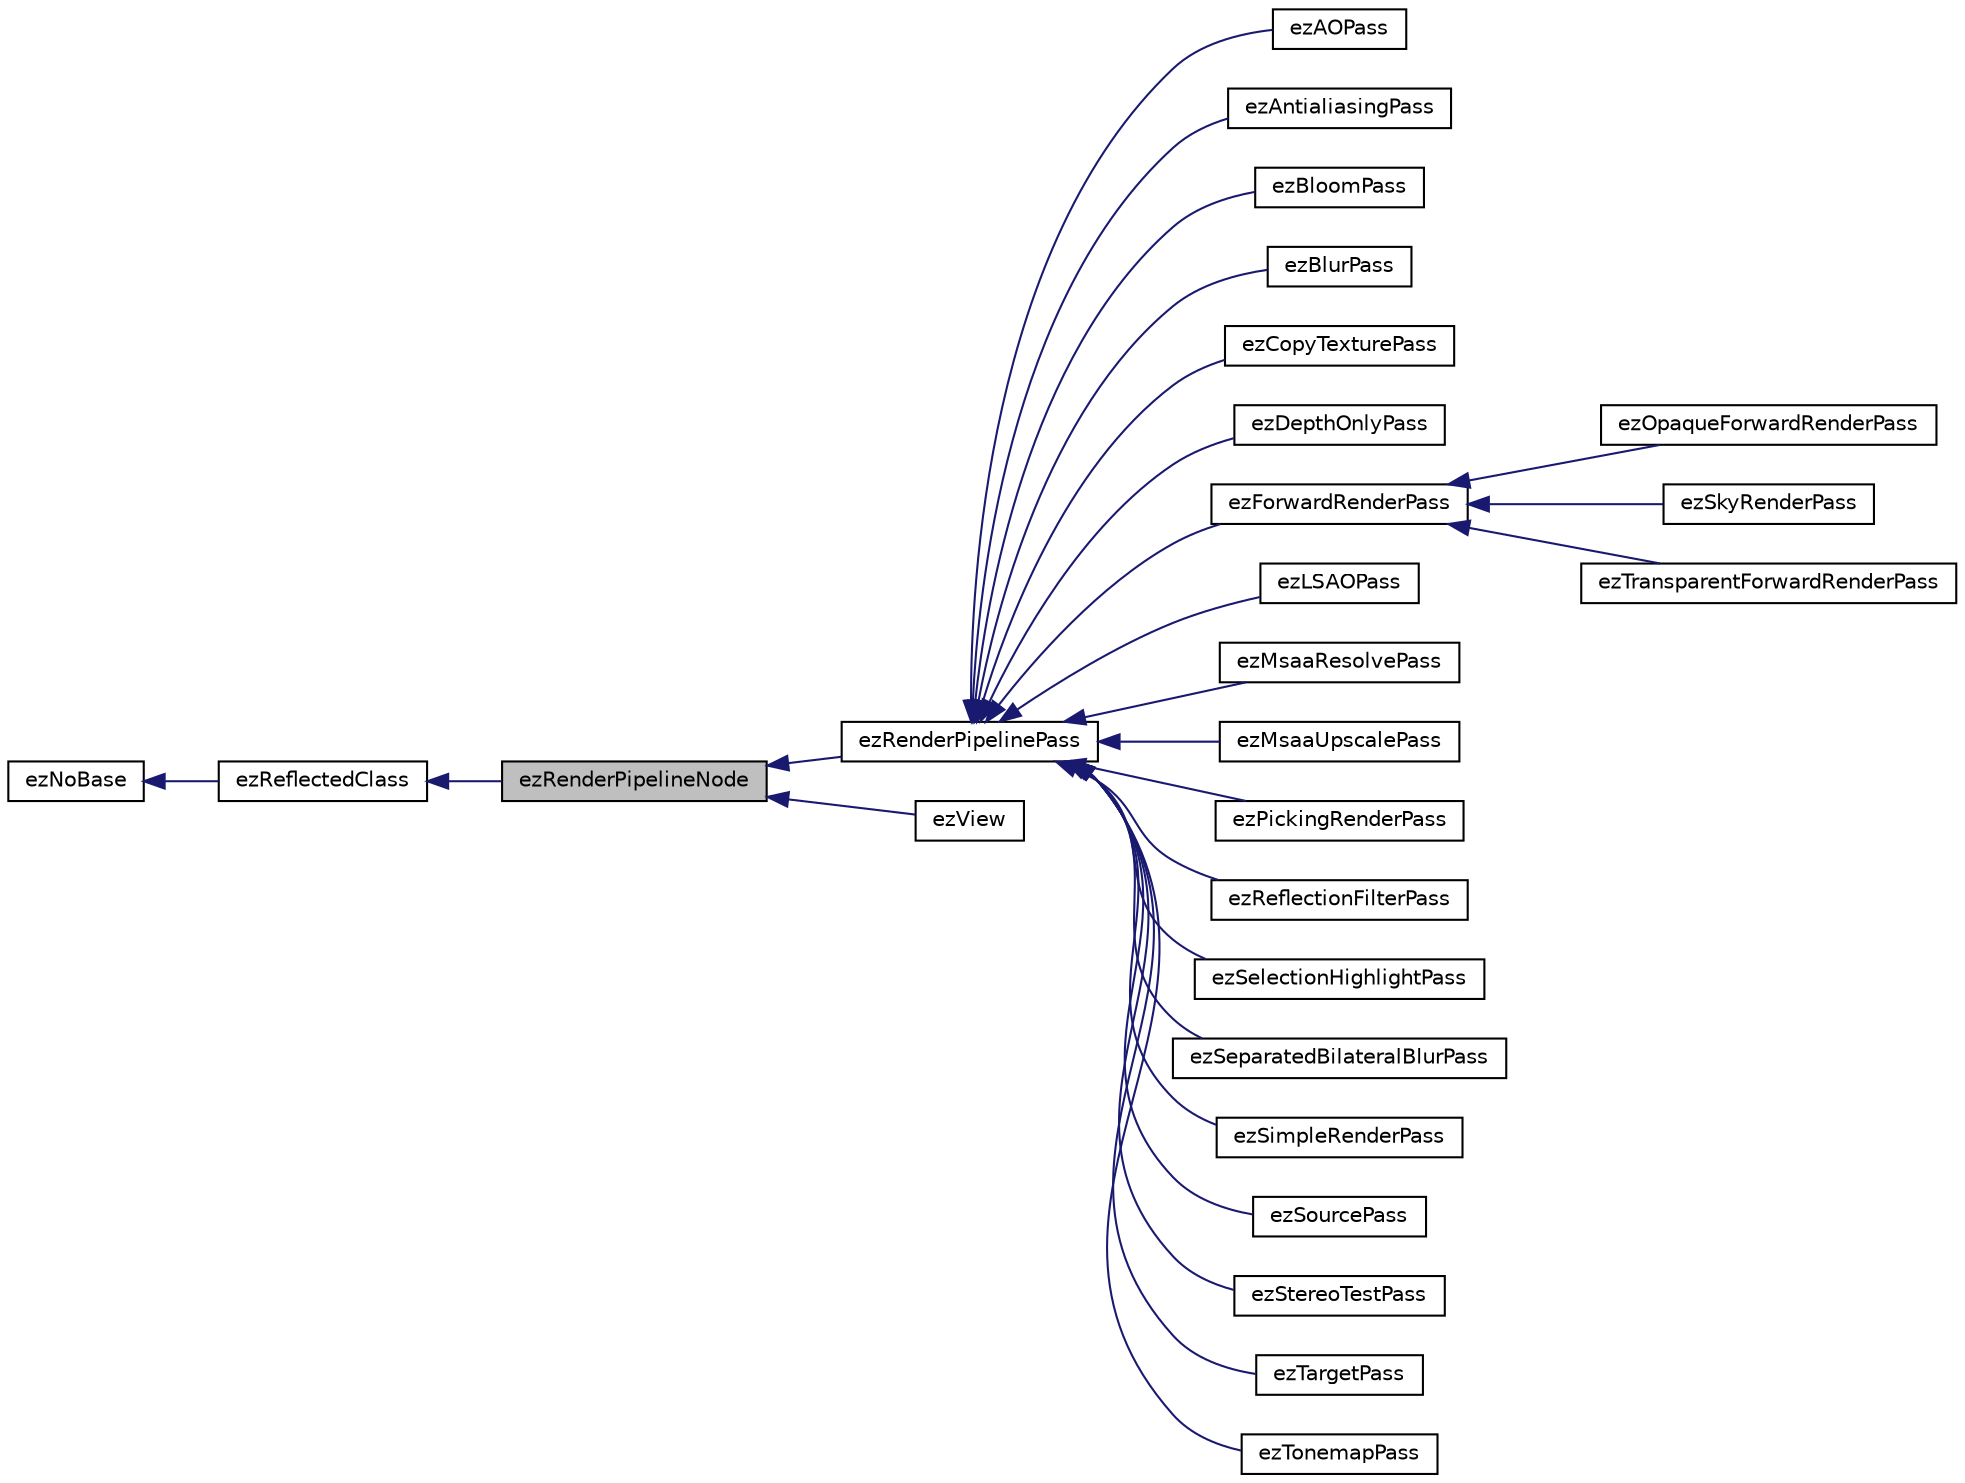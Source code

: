 digraph "ezRenderPipelineNode"
{
 // LATEX_PDF_SIZE
  edge [fontname="Helvetica",fontsize="10",labelfontname="Helvetica",labelfontsize="10"];
  node [fontname="Helvetica",fontsize="10",shape=record];
  rankdir="LR";
  Node1 [label="ezRenderPipelineNode",height=0.2,width=0.4,color="black", fillcolor="grey75", style="filled", fontcolor="black",tooltip=" "];
  Node2 -> Node1 [dir="back",color="midnightblue",fontsize="10",style="solid",fontname="Helvetica"];
  Node2 [label="ezReflectedClass",height=0.2,width=0.4,color="black", fillcolor="white", style="filled",URL="$db/d45/classez_reflected_class.htm",tooltip="All classes that should be dynamically reflectable, need to be derived from this base class."];
  Node3 -> Node2 [dir="back",color="midnightblue",fontsize="10",style="solid",fontname="Helvetica"];
  Node3 [label="ezNoBase",height=0.2,width=0.4,color="black", fillcolor="white", style="filled",URL="$d4/d02/classez_no_base.htm",tooltip="Dummy type to pass to templates and macros that expect a base type for a class that has no base."];
  Node1 -> Node4 [dir="back",color="midnightblue",fontsize="10",style="solid",fontname="Helvetica"];
  Node4 [label="ezRenderPipelinePass",height=0.2,width=0.4,color="black", fillcolor="white", style="filled",URL="$d1/d0d/classez_render_pipeline_pass.htm",tooltip=" "];
  Node4 -> Node5 [dir="back",color="midnightblue",fontsize="10",style="solid",fontname="Helvetica"];
  Node5 [label="ezAOPass",height=0.2,width=0.4,color="black", fillcolor="white", style="filled",URL="$d2/d0a/classez_a_o_pass.htm",tooltip=" "];
  Node4 -> Node6 [dir="back",color="midnightblue",fontsize="10",style="solid",fontname="Helvetica"];
  Node6 [label="ezAntialiasingPass",height=0.2,width=0.4,color="black", fillcolor="white", style="filled",URL="$dd/d2e/classez_antialiasing_pass.htm",tooltip=" "];
  Node4 -> Node7 [dir="back",color="midnightblue",fontsize="10",style="solid",fontname="Helvetica"];
  Node7 [label="ezBloomPass",height=0.2,width=0.4,color="black", fillcolor="white", style="filled",URL="$df/df3/classez_bloom_pass.htm",tooltip=" "];
  Node4 -> Node8 [dir="back",color="midnightblue",fontsize="10",style="solid",fontname="Helvetica"];
  Node8 [label="ezBlurPass",height=0.2,width=0.4,color="black", fillcolor="white", style="filled",URL="$de/da3/classez_blur_pass.htm",tooltip="Blurs input and writes it to an output buffer of the same format."];
  Node4 -> Node9 [dir="back",color="midnightblue",fontsize="10",style="solid",fontname="Helvetica"];
  Node9 [label="ezCopyTexturePass",height=0.2,width=0.4,color="black", fillcolor="white", style="filled",URL="$d5/d6c/classez_copy_texture_pass.htm",tooltip=" "];
  Node4 -> Node10 [dir="back",color="midnightblue",fontsize="10",style="solid",fontname="Helvetica"];
  Node10 [label="ezDepthOnlyPass",height=0.2,width=0.4,color="black", fillcolor="white", style="filled",URL="$d4/d61/classez_depth_only_pass.htm",tooltip="A render pass that renders into a depth target only."];
  Node4 -> Node11 [dir="back",color="midnightblue",fontsize="10",style="solid",fontname="Helvetica"];
  Node11 [label="ezForwardRenderPass",height=0.2,width=0.4,color="black", fillcolor="white", style="filled",URL="$df/da0/classez_forward_render_pass.htm",tooltip="A standard forward render pass that renders into the color target."];
  Node11 -> Node12 [dir="back",color="midnightblue",fontsize="10",style="solid",fontname="Helvetica"];
  Node12 [label="ezOpaqueForwardRenderPass",height=0.2,width=0.4,color="black", fillcolor="white", style="filled",URL="$dc/dc1/classez_opaque_forward_render_pass.htm",tooltip="A forward render pass that renders all opaque objects into the color target."];
  Node11 -> Node13 [dir="back",color="midnightblue",fontsize="10",style="solid",fontname="Helvetica"];
  Node13 [label="ezSkyRenderPass",height=0.2,width=0.4,color="black", fillcolor="white", style="filled",URL="$d6/da5/classez_sky_render_pass.htm",tooltip="A forward render pass that renders all sky objects into the color target."];
  Node11 -> Node14 [dir="back",color="midnightblue",fontsize="10",style="solid",fontname="Helvetica"];
  Node14 [label="ezTransparentForwardRenderPass",height=0.2,width=0.4,color="black", fillcolor="white", style="filled",URL="$d4/d9d/classez_transparent_forward_render_pass.htm",tooltip="A forward render pass that renders all transparent objects into the color target."];
  Node4 -> Node15 [dir="back",color="midnightblue",fontsize="10",style="solid",fontname="Helvetica"];
  Node15 [label="ezLSAOPass",height=0.2,width=0.4,color="black", fillcolor="white", style="filled",URL="$db/d17/classez_l_s_a_o_pass.htm",tooltip=" "];
  Node4 -> Node16 [dir="back",color="midnightblue",fontsize="10",style="solid",fontname="Helvetica"];
  Node16 [label="ezMsaaResolvePass",height=0.2,width=0.4,color="black", fillcolor="white", style="filled",URL="$db/d38/classez_msaa_resolve_pass.htm",tooltip=" "];
  Node4 -> Node17 [dir="back",color="midnightblue",fontsize="10",style="solid",fontname="Helvetica"];
  Node17 [label="ezMsaaUpscalePass",height=0.2,width=0.4,color="black", fillcolor="white", style="filled",URL="$d9/d29/classez_msaa_upscale_pass.htm",tooltip=" "];
  Node4 -> Node18 [dir="back",color="midnightblue",fontsize="10",style="solid",fontname="Helvetica"];
  Node18 [label="ezPickingRenderPass",height=0.2,width=0.4,color="black", fillcolor="white", style="filled",URL="$d7/d59/classez_picking_render_pass.htm",tooltip=" "];
  Node4 -> Node19 [dir="back",color="midnightblue",fontsize="10",style="solid",fontname="Helvetica"];
  Node19 [label="ezReflectionFilterPass",height=0.2,width=0.4,color="black", fillcolor="white", style="filled",URL="$d3/d00/classez_reflection_filter_pass.htm",tooltip=" "];
  Node4 -> Node20 [dir="back",color="midnightblue",fontsize="10",style="solid",fontname="Helvetica"];
  Node20 [label="ezSelectionHighlightPass",height=0.2,width=0.4,color="black", fillcolor="white", style="filled",URL="$d9/d4a/classez_selection_highlight_pass.htm",tooltip=" "];
  Node4 -> Node21 [dir="back",color="midnightblue",fontsize="10",style="solid",fontname="Helvetica"];
  Node21 [label="ezSeparatedBilateralBlurPass",height=0.2,width=0.4,color="black", fillcolor="white", style="filled",URL="$dd/df3/classez_separated_bilateral_blur_pass.htm",tooltip="Depth aware blur on input and writes it to an output buffer of the same format."];
  Node4 -> Node22 [dir="back",color="midnightblue",fontsize="10",style="solid",fontname="Helvetica"];
  Node22 [label="ezSimpleRenderPass",height=0.2,width=0.4,color="black", fillcolor="white", style="filled",URL="$da/d0c/classez_simple_render_pass.htm",tooltip="A very basic render pass that renders into the color target."];
  Node4 -> Node23 [dir="back",color="midnightblue",fontsize="10",style="solid",fontname="Helvetica"];
  Node23 [label="ezSourcePass",height=0.2,width=0.4,color="black", fillcolor="white", style="filled",URL="$db/d7c/classez_source_pass.htm",tooltip=" "];
  Node4 -> Node24 [dir="back",color="midnightblue",fontsize="10",style="solid",fontname="Helvetica"];
  Node24 [label="ezStereoTestPass",height=0.2,width=0.4,color="black", fillcolor="white", style="filled",URL="$d8/da2/classez_stereo_test_pass.htm",tooltip=" "];
  Node4 -> Node25 [dir="back",color="midnightblue",fontsize="10",style="solid",fontname="Helvetica"];
  Node25 [label="ezTargetPass",height=0.2,width=0.4,color="black", fillcolor="white", style="filled",URL="$d3/d9c/classez_target_pass.htm",tooltip=" "];
  Node4 -> Node26 [dir="back",color="midnightblue",fontsize="10",style="solid",fontname="Helvetica"];
  Node26 [label="ezTonemapPass",height=0.2,width=0.4,color="black", fillcolor="white", style="filled",URL="$d0/d08/classez_tonemap_pass.htm",tooltip=" "];
  Node1 -> Node27 [dir="back",color="midnightblue",fontsize="10",style="solid",fontname="Helvetica"];
  Node27 [label="ezView",height=0.2,width=0.4,color="black", fillcolor="white", style="filled",URL="$d2/d23/classez_view.htm",tooltip="Encapsulates a view on the given world through the given camera and rendered with the specified Rende..."];
}
